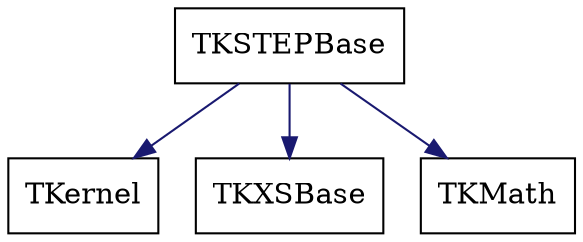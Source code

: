 digraph schema_TKSTEPBase
{
	TKSTEPBase [ URL = "toolkit_tkstepbase.html", shape = box ]
	TKernel [ URL = "toolkit_tkernel.html" , shape = box ]
	TKSTEPBase -> TKernel [ color = "midnightblue", style = "solid" ]
	TKXSBase [ URL = "toolkit_tkxsbase.html" , shape = box ]
	TKSTEPBase -> TKXSBase [ color = "midnightblue", style = "solid" ]
	TKMath [ URL = "toolkit_tkmath.html" , shape = box ]
	TKSTEPBase -> TKMath [ color = "midnightblue", style = "solid" ]
	aspect = 1
}
